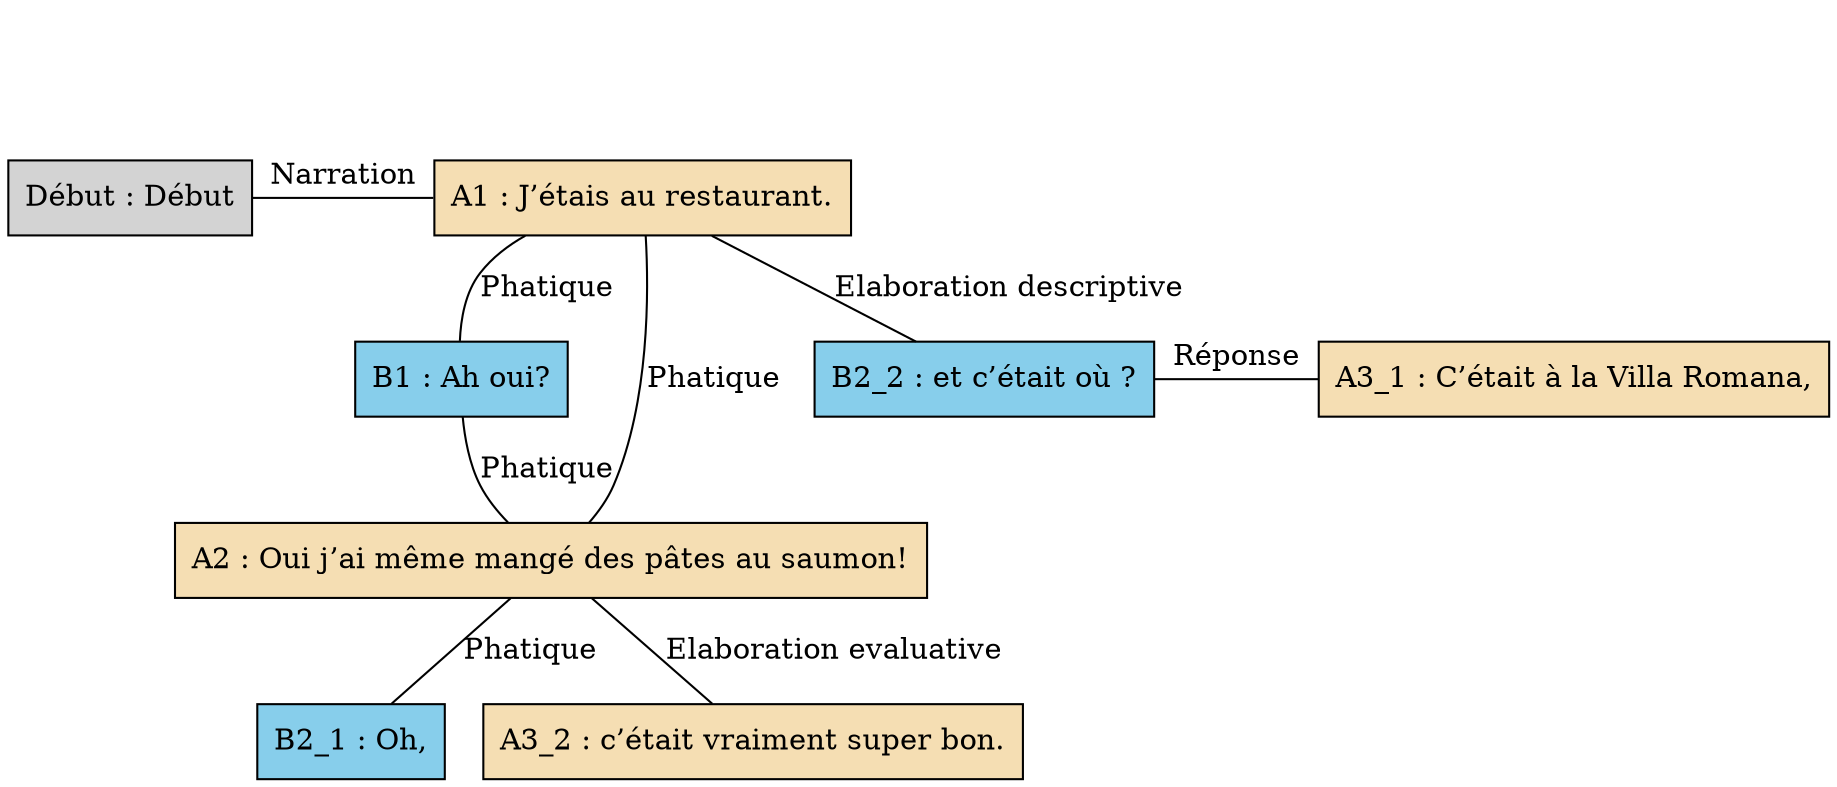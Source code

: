digraph "Bac_a_sable_-_E01" {
	node [shape=box style=filled]
	newrank=true
	zero [style=invis]
	"Début" [label="Début : Début"]
	A1 [label="A1 : J’étais au restaurant." fillcolor=wheat]
	B1 [label="B1 : Ah oui?" fillcolor=skyblue]
	A2 [label="A2 : Oui j’ai même mangé des pâtes au saumon!" fillcolor=wheat]
	B2_1 [label="B2_1 : Oh," fillcolor=skyblue]
	B2_2 [label="B2_2 : et c’était où ?" fillcolor=skyblue]
	A3_1 [label="A3_1 : C’était à la Villa Romana," fillcolor=wheat]
	A3_2 [label="A3_2 : c’était vraiment super bon." fillcolor=wheat]
	zero -> "Début" [label="" style=invis]
	A1 -> B1 [label=Phatique dir=none weight=2]
	B1 -> A2 [label=Phatique dir=none weight=2]
	A1 -> A2 [label=Phatique dir=none weight=2]
	A2 -> B2_1 [label=Phatique dir=none weight=2]
	A1 -> B2_2 [label="Elaboration descriptive" dir=none weight=2]
	A1 -> A3_1 [style=invis weight=1]
	B2_2 -> A3_1 [label="Réponse" constraint=false dir=none]
	A2 -> A3_2 [label="Elaboration evaluative" dir=none weight=2]
	zero -> A1 [style=invis weight=1]
	"Début" -> A1 [label=Narration constraint=false dir=none]
}

